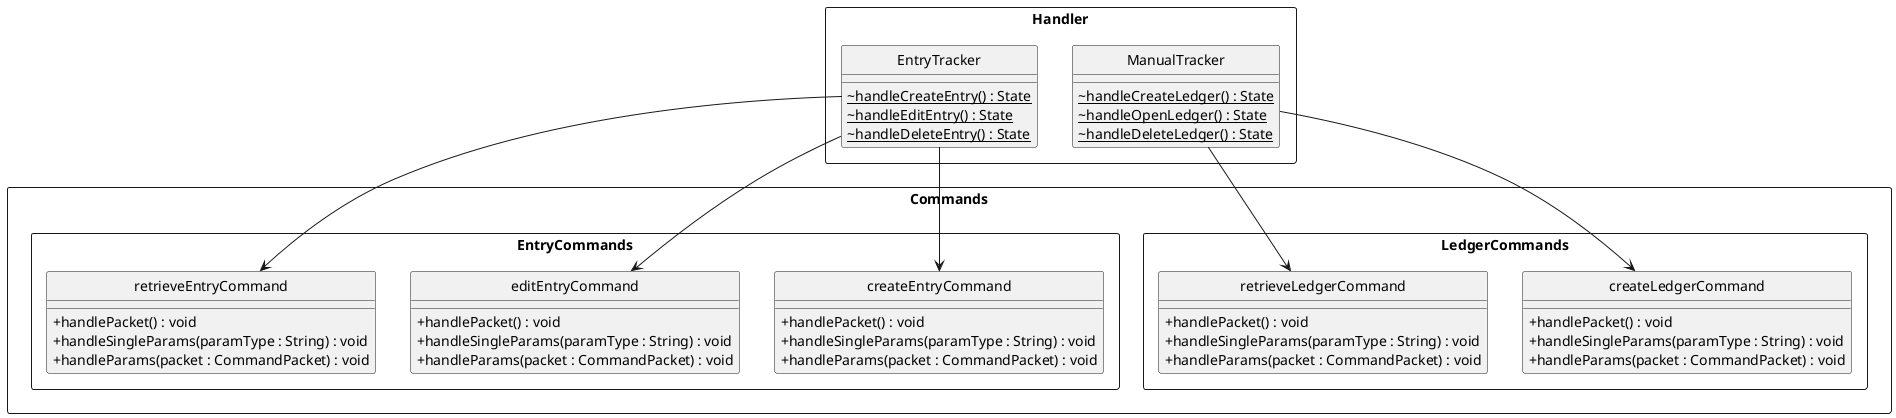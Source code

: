 @startuml
hide circle
skinparam classAttributeIconSize 0
skinparam BoxPadding 20
skinparam shadowing false

skinparam package<<Layout>> {
  borderColor Transparent
  backgroundColor Transparent
  fontColor Transparent
  stereotypeFontColor Transparent
}

rectangle Handler {
    class ManualTracker {
        ~ {static} handleCreateLedger() : State
        ~ {static} handleOpenLedger() : State
        ~ {static} handleDeleteLedger() : State
    }

    class EntryTracker {
        ~ {static} handleCreateEntry() : State
        ~ {static} handleEditEntry() : State
        ~ {static} handleDeleteEntry() : State
    }
}

rectangle Commands {
    rectangle LedgerCommands {
        class createLedgerCommand {
            + handlePacket() : void
            + handleSingleParams(paramType : String) : void
            + handleParams(packet : CommandPacket) : void
        }
        class retrieveLedgerCommand {
            + handlePacket() : void
            + handleSingleParams(paramType : String) : void
            + handleParams(packet : CommandPacket) : void
        }
        ManualTracker --> createLedgerCommand
        ManualTracker --> retrieveLedgerCommand
    }

    rectangle EntryCommands {
        class createEntryCommand {
            + handlePacket() : void
            + handleSingleParams(paramType : String) : void
            + handleParams(packet : CommandPacket) : void
        }
        class editEntryCommand {
            + handlePacket() : void
            + handleSingleParams(paramType : String) : void
            + handleParams(packet : CommandPacket) : void
        }
        class retrieveEntryCommand {
            + handlePacket() : void
            + handleSingleParams(paramType : String) : void
            + handleParams(packet : CommandPacket) : void
        }
        EntryTracker --> createEntryCommand
        EntryTracker --> retrieveEntryCommand
        EntryTracker --> editEntryCommand

    }
}

@enduml